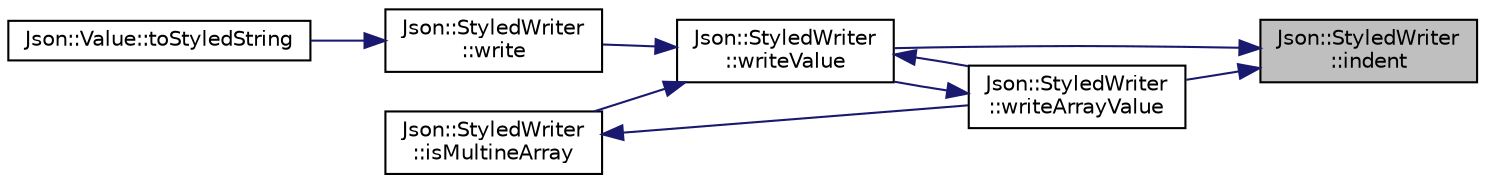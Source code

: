 digraph "Json::StyledWriter::indent"
{
 // LATEX_PDF_SIZE
  edge [fontname="Helvetica",fontsize="10",labelfontname="Helvetica",labelfontsize="10"];
  node [fontname="Helvetica",fontsize="10",shape=record];
  rankdir="RL";
  Node1 [label="Json::StyledWriter\l::indent",height=0.2,width=0.4,color="black", fillcolor="grey75", style="filled", fontcolor="black",tooltip=" "];
  Node1 -> Node2 [dir="back",color="midnightblue",fontsize="10",style="solid",fontname="Helvetica"];
  Node2 [label="Json::StyledWriter\l::writeArrayValue",height=0.2,width=0.4,color="black", fillcolor="white", style="filled",URL="$class_json_1_1_styled_writer.html#a0618c23d62965515def15ece1e677f5d",tooltip=" "];
  Node2 -> Node3 [dir="back",color="midnightblue",fontsize="10",style="solid",fontname="Helvetica"];
  Node3 [label="Json::StyledWriter\l::writeValue",height=0.2,width=0.4,color="black", fillcolor="white", style="filled",URL="$class_json_1_1_styled_writer.html#ac40143cf43f7c4a94d3d0b41e5245069",tooltip=" "];
  Node3 -> Node4 [dir="back",color="midnightblue",fontsize="10",style="solid",fontname="Helvetica"];
  Node4 [label="Json::StyledWriter\l::isMultineArray",height=0.2,width=0.4,color="black", fillcolor="white", style="filled",URL="$class_json_1_1_styled_writer.html#aa5dc671edf10b9976f1511da2271ab9d",tooltip=" "];
  Node4 -> Node2 [dir="back",color="midnightblue",fontsize="10",style="solid",fontname="Helvetica"];
  Node3 -> Node5 [dir="back",color="midnightblue",fontsize="10",style="solid",fontname="Helvetica"];
  Node5 [label="Json::StyledWriter\l::write",height=0.2,width=0.4,color="black", fillcolor="white", style="filled",URL="$class_json_1_1_styled_writer.html#a5efab19b9746da9920c29cdae3a6b404",tooltip="Serialize a Value in JSON format."];
  Node5 -> Node6 [dir="back",color="midnightblue",fontsize="10",style="solid",fontname="Helvetica"];
  Node6 [label="Json::Value::toStyledString",height=0.2,width=0.4,color="black", fillcolor="white", style="filled",URL="$class_json_1_1_value.html#a00154cc8662d7a845ed59e175c2496cb",tooltip=" "];
  Node3 -> Node2 [dir="back",color="midnightblue",fontsize="10",style="solid",fontname="Helvetica"];
  Node1 -> Node3 [dir="back",color="midnightblue",fontsize="10",style="solid",fontname="Helvetica"];
}

